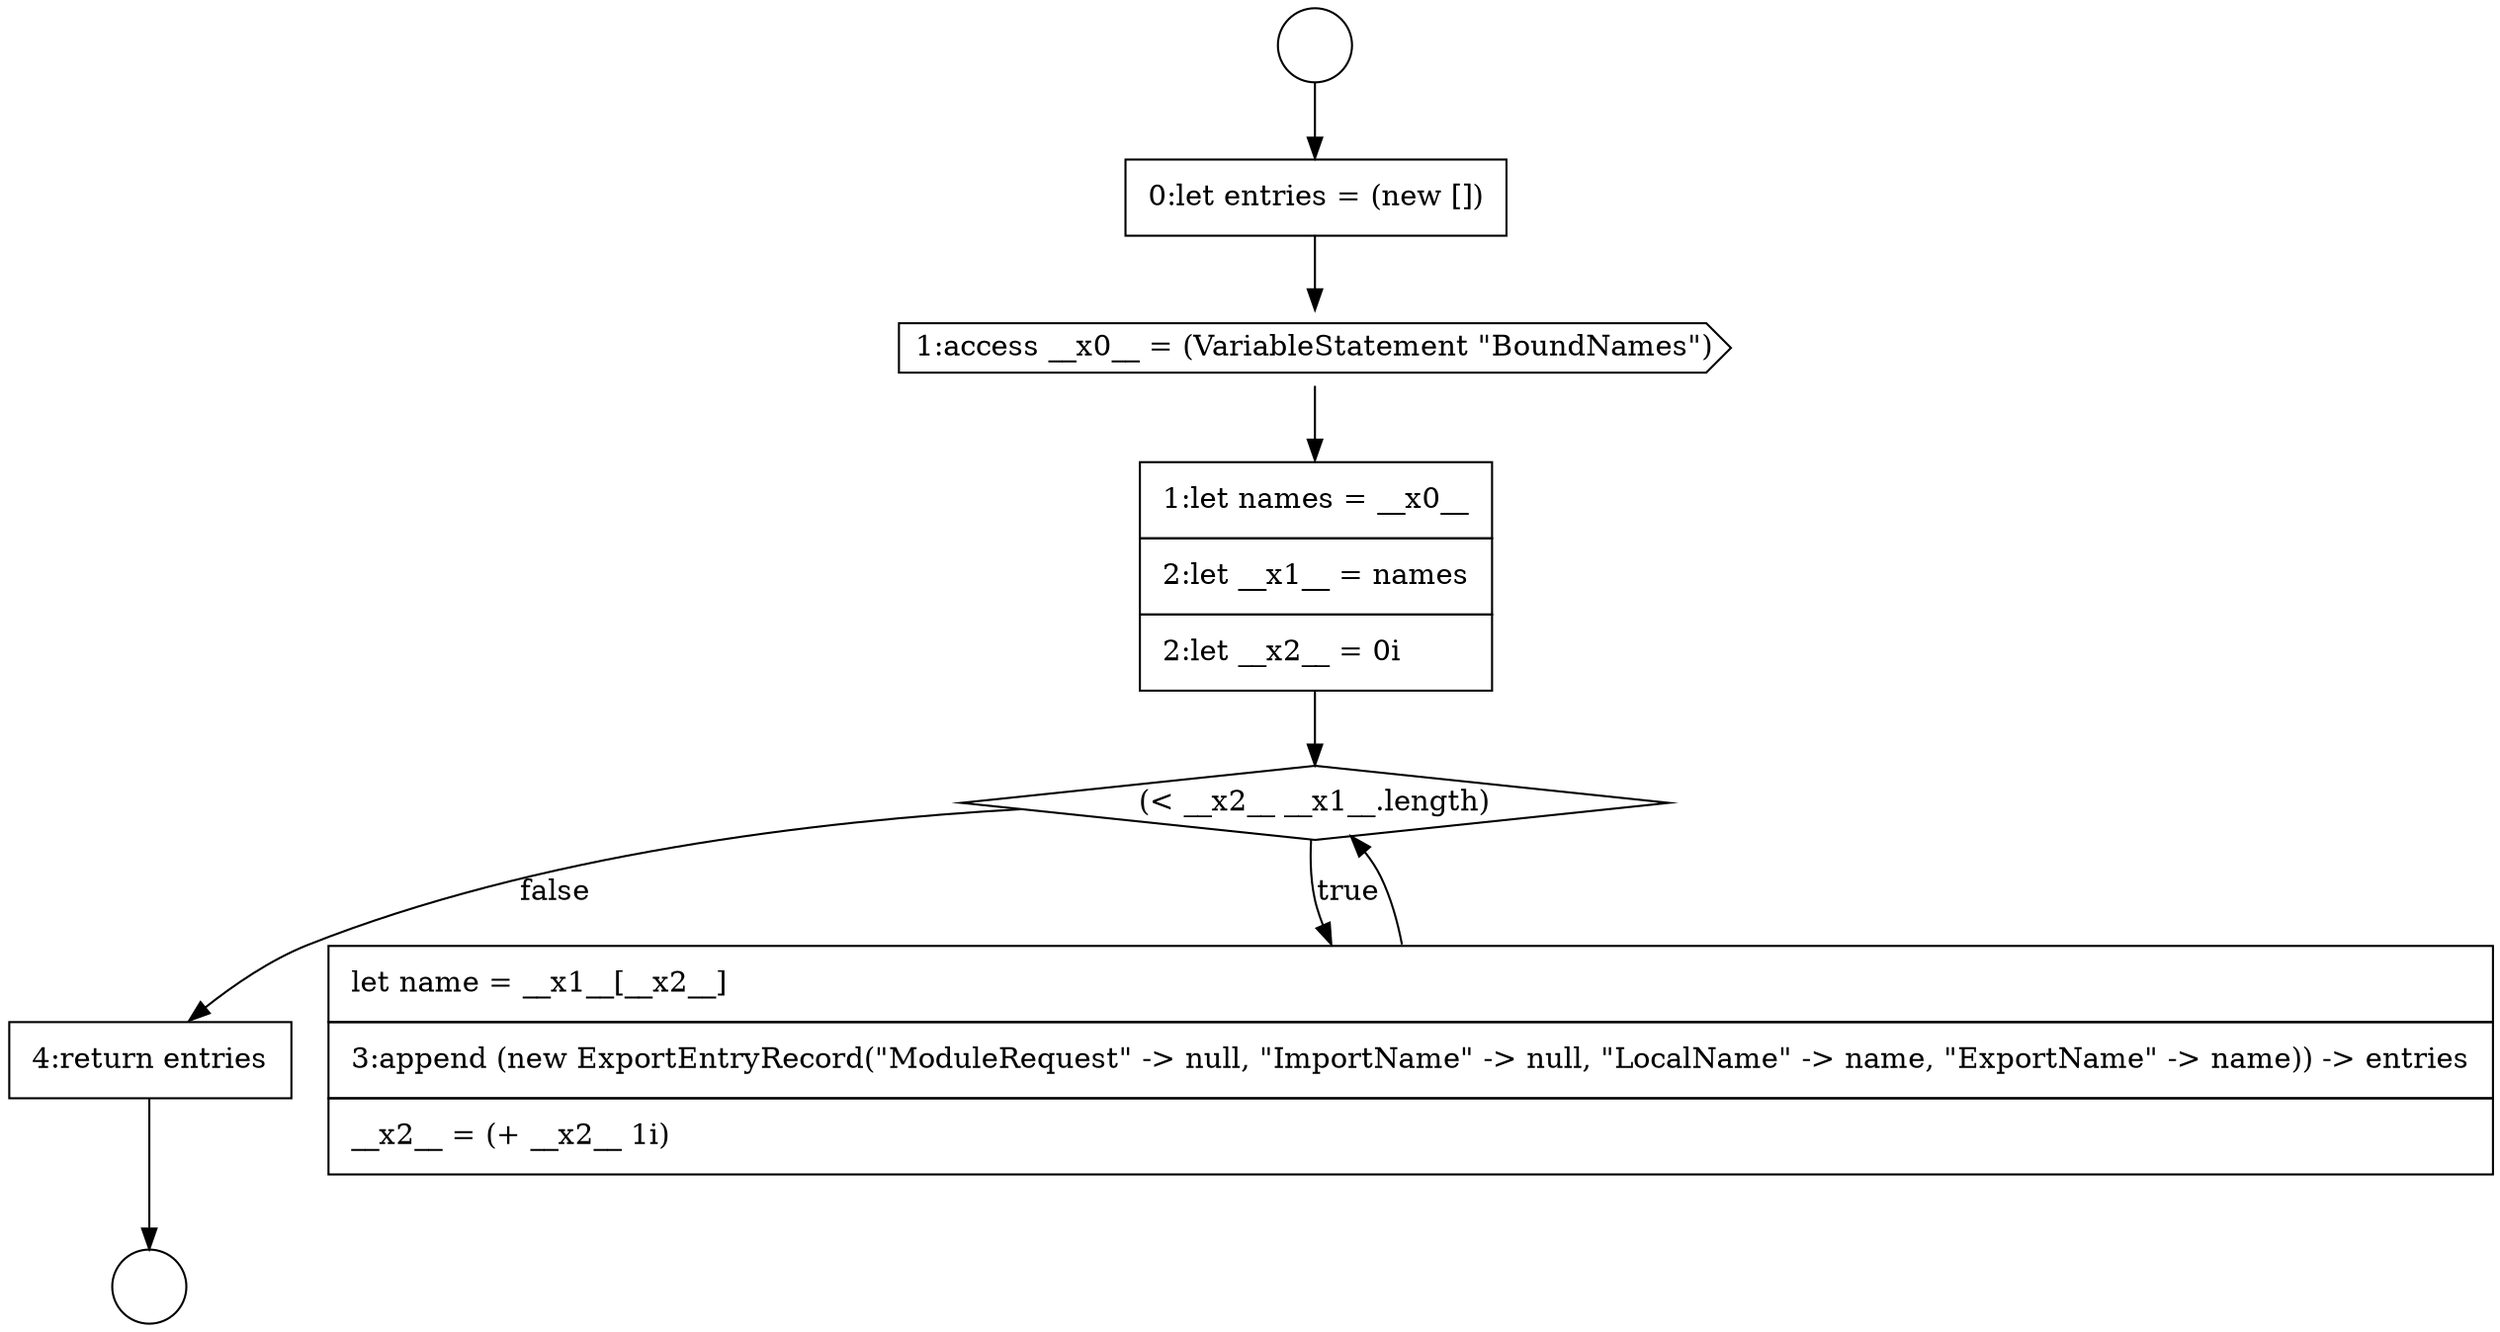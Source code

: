 digraph {
  node11100 [shape=none, margin=0, label=<<font color="black">
    <table border="0" cellborder="1" cellspacing="0" cellpadding="10">
      <tr><td align="left">4:return entries</td></tr>
    </table>
  </font>> color="black" fillcolor="white" style=filled]
  node11096 [shape=cds, label=<<font color="black">1:access __x0__ = (VariableStatement &quot;BoundNames&quot;)</font>> color="black" fillcolor="white" style=filled]
  node11097 [shape=none, margin=0, label=<<font color="black">
    <table border="0" cellborder="1" cellspacing="0" cellpadding="10">
      <tr><td align="left">1:let names = __x0__</td></tr>
      <tr><td align="left">2:let __x1__ = names</td></tr>
      <tr><td align="left">2:let __x2__ = 0i</td></tr>
    </table>
  </font>> color="black" fillcolor="white" style=filled]
  node11093 [shape=circle label=" " color="black" fillcolor="white" style=filled]
  node11095 [shape=none, margin=0, label=<<font color="black">
    <table border="0" cellborder="1" cellspacing="0" cellpadding="10">
      <tr><td align="left">0:let entries = (new [])</td></tr>
    </table>
  </font>> color="black" fillcolor="white" style=filled]
  node11098 [shape=diamond, label=<<font color="black">(&lt; __x2__ __x1__.length)</font>> color="black" fillcolor="white" style=filled]
  node11094 [shape=circle label=" " color="black" fillcolor="white" style=filled]
  node11099 [shape=none, margin=0, label=<<font color="black">
    <table border="0" cellborder="1" cellspacing="0" cellpadding="10">
      <tr><td align="left">let name = __x1__[__x2__]</td></tr>
      <tr><td align="left">3:append (new ExportEntryRecord(&quot;ModuleRequest&quot; -&gt; null, &quot;ImportName&quot; -&gt; null, &quot;LocalName&quot; -&gt; name, &quot;ExportName&quot; -&gt; name)) -&gt; entries</td></tr>
      <tr><td align="left">__x2__ = (+ __x2__ 1i)</td></tr>
    </table>
  </font>> color="black" fillcolor="white" style=filled]
  node11098 -> node11099 [label=<<font color="black">true</font>> color="black"]
  node11098 -> node11100 [label=<<font color="black">false</font>> color="black"]
  node11093 -> node11095 [ color="black"]
  node11100 -> node11094 [ color="black"]
  node11096 -> node11097 [ color="black"]
  node11099 -> node11098 [ color="black"]
  node11095 -> node11096 [ color="black"]
  node11097 -> node11098 [ color="black"]
}
